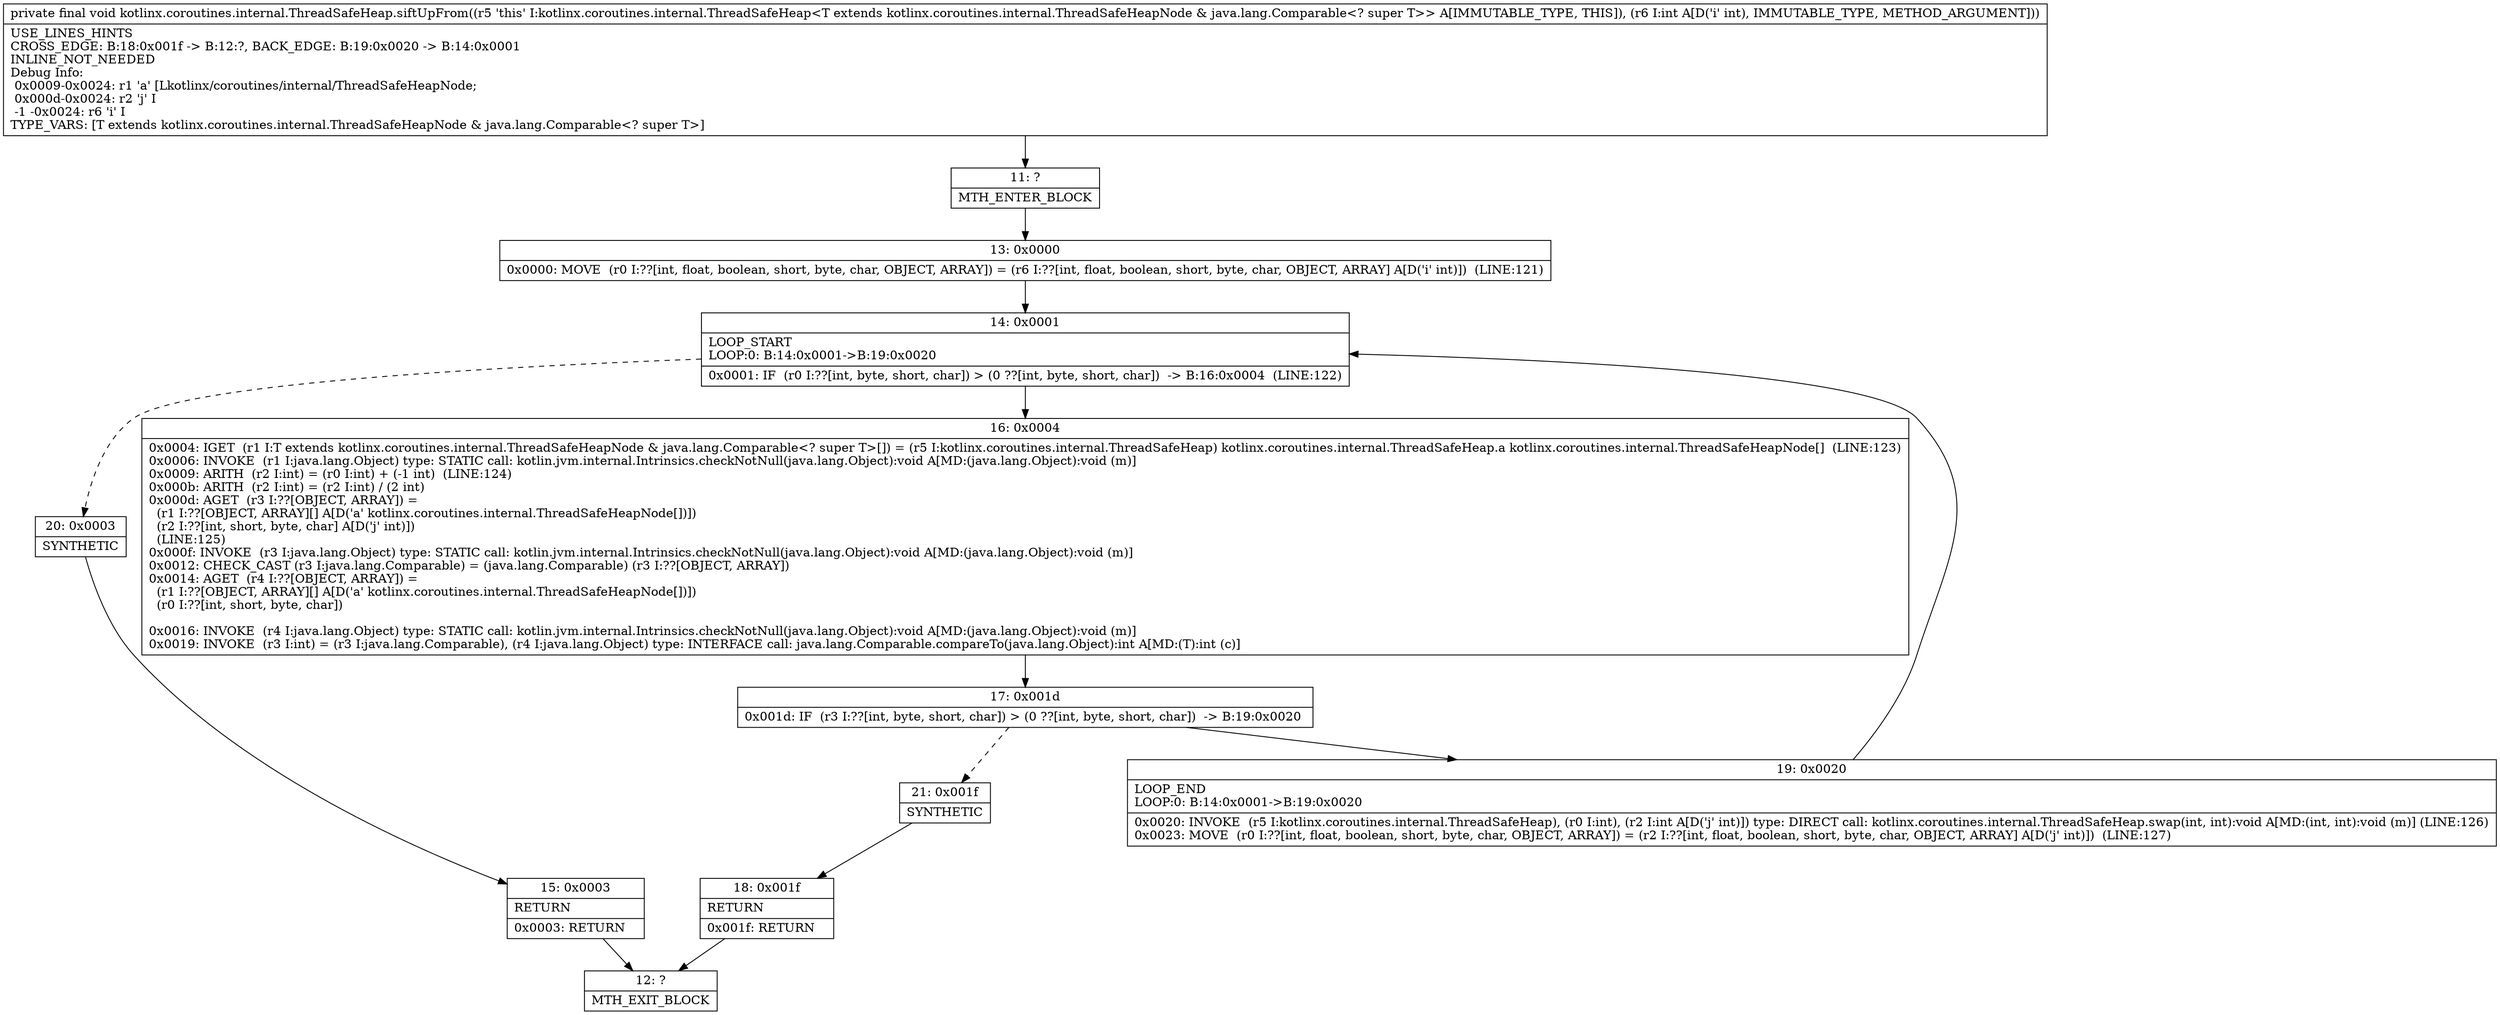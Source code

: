 digraph "CFG forkotlinx.coroutines.internal.ThreadSafeHeap.siftUpFrom(I)V" {
Node_11 [shape=record,label="{11\:\ ?|MTH_ENTER_BLOCK\l}"];
Node_13 [shape=record,label="{13\:\ 0x0000|0x0000: MOVE  (r0 I:??[int, float, boolean, short, byte, char, OBJECT, ARRAY]) = (r6 I:??[int, float, boolean, short, byte, char, OBJECT, ARRAY] A[D('i' int)])  (LINE:121)\l}"];
Node_14 [shape=record,label="{14\:\ 0x0001|LOOP_START\lLOOP:0: B:14:0x0001\-\>B:19:0x0020\l|0x0001: IF  (r0 I:??[int, byte, short, char]) \> (0 ??[int, byte, short, char])  \-\> B:16:0x0004  (LINE:122)\l}"];
Node_16 [shape=record,label="{16\:\ 0x0004|0x0004: IGET  (r1 I:T extends kotlinx.coroutines.internal.ThreadSafeHeapNode & java.lang.Comparable\<? super T\>[]) = (r5 I:kotlinx.coroutines.internal.ThreadSafeHeap) kotlinx.coroutines.internal.ThreadSafeHeap.a kotlinx.coroutines.internal.ThreadSafeHeapNode[]  (LINE:123)\l0x0006: INVOKE  (r1 I:java.lang.Object) type: STATIC call: kotlin.jvm.internal.Intrinsics.checkNotNull(java.lang.Object):void A[MD:(java.lang.Object):void (m)]\l0x0009: ARITH  (r2 I:int) = (r0 I:int) + (\-1 int)  (LINE:124)\l0x000b: ARITH  (r2 I:int) = (r2 I:int) \/ (2 int) \l0x000d: AGET  (r3 I:??[OBJECT, ARRAY]) = \l  (r1 I:??[OBJECT, ARRAY][] A[D('a' kotlinx.coroutines.internal.ThreadSafeHeapNode[])])\l  (r2 I:??[int, short, byte, char] A[D('j' int)])\l  (LINE:125)\l0x000f: INVOKE  (r3 I:java.lang.Object) type: STATIC call: kotlin.jvm.internal.Intrinsics.checkNotNull(java.lang.Object):void A[MD:(java.lang.Object):void (m)]\l0x0012: CHECK_CAST (r3 I:java.lang.Comparable) = (java.lang.Comparable) (r3 I:??[OBJECT, ARRAY]) \l0x0014: AGET  (r4 I:??[OBJECT, ARRAY]) = \l  (r1 I:??[OBJECT, ARRAY][] A[D('a' kotlinx.coroutines.internal.ThreadSafeHeapNode[])])\l  (r0 I:??[int, short, byte, char])\l \l0x0016: INVOKE  (r4 I:java.lang.Object) type: STATIC call: kotlin.jvm.internal.Intrinsics.checkNotNull(java.lang.Object):void A[MD:(java.lang.Object):void (m)]\l0x0019: INVOKE  (r3 I:int) = (r3 I:java.lang.Comparable), (r4 I:java.lang.Object) type: INTERFACE call: java.lang.Comparable.compareTo(java.lang.Object):int A[MD:(T):int (c)]\l}"];
Node_17 [shape=record,label="{17\:\ 0x001d|0x001d: IF  (r3 I:??[int, byte, short, char]) \> (0 ??[int, byte, short, char])  \-\> B:19:0x0020 \l}"];
Node_19 [shape=record,label="{19\:\ 0x0020|LOOP_END\lLOOP:0: B:14:0x0001\-\>B:19:0x0020\l|0x0020: INVOKE  (r5 I:kotlinx.coroutines.internal.ThreadSafeHeap), (r0 I:int), (r2 I:int A[D('j' int)]) type: DIRECT call: kotlinx.coroutines.internal.ThreadSafeHeap.swap(int, int):void A[MD:(int, int):void (m)] (LINE:126)\l0x0023: MOVE  (r0 I:??[int, float, boolean, short, byte, char, OBJECT, ARRAY]) = (r2 I:??[int, float, boolean, short, byte, char, OBJECT, ARRAY] A[D('j' int)])  (LINE:127)\l}"];
Node_21 [shape=record,label="{21\:\ 0x001f|SYNTHETIC\l}"];
Node_18 [shape=record,label="{18\:\ 0x001f|RETURN\l|0x001f: RETURN   \l}"];
Node_12 [shape=record,label="{12\:\ ?|MTH_EXIT_BLOCK\l}"];
Node_20 [shape=record,label="{20\:\ 0x0003|SYNTHETIC\l}"];
Node_15 [shape=record,label="{15\:\ 0x0003|RETURN\l|0x0003: RETURN   \l}"];
MethodNode[shape=record,label="{private final void kotlinx.coroutines.internal.ThreadSafeHeap.siftUpFrom((r5 'this' I:kotlinx.coroutines.internal.ThreadSafeHeap\<T extends kotlinx.coroutines.internal.ThreadSafeHeapNode & java.lang.Comparable\<? super T\>\> A[IMMUTABLE_TYPE, THIS]), (r6 I:int A[D('i' int), IMMUTABLE_TYPE, METHOD_ARGUMENT]))  | USE_LINES_HINTS\lCROSS_EDGE: B:18:0x001f \-\> B:12:?, BACK_EDGE: B:19:0x0020 \-\> B:14:0x0001\lINLINE_NOT_NEEDED\lDebug Info:\l  0x0009\-0x0024: r1 'a' [Lkotlinx\/coroutines\/internal\/ThreadSafeHeapNode;\l  0x000d\-0x0024: r2 'j' I\l  \-1 \-0x0024: r6 'i' I\lTYPE_VARS: [T extends kotlinx.coroutines.internal.ThreadSafeHeapNode & java.lang.Comparable\<? super T\>]\l}"];
MethodNode -> Node_11;Node_11 -> Node_13;
Node_13 -> Node_14;
Node_14 -> Node_16;
Node_14 -> Node_20[style=dashed];
Node_16 -> Node_17;
Node_17 -> Node_19;
Node_17 -> Node_21[style=dashed];
Node_19 -> Node_14;
Node_21 -> Node_18;
Node_18 -> Node_12;
Node_20 -> Node_15;
Node_15 -> Node_12;
}

